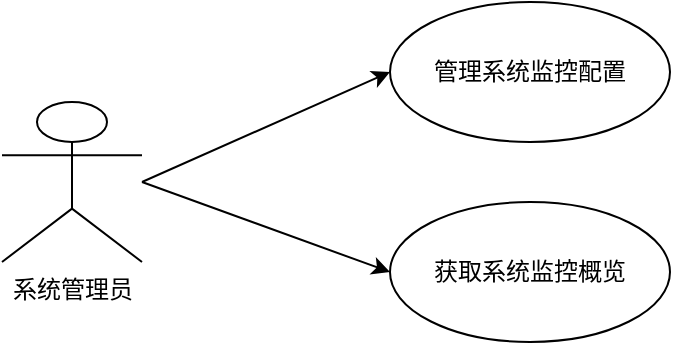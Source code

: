 <mxfile version="24.9.0">
  <diagram name="第 1 页" id="p1XSrHGMPe_0kl-DALOA">
    <mxGraphModel dx="1042" dy="565" grid="1" gridSize="10" guides="1" tooltips="1" connect="1" arrows="1" fold="1" page="1" pageScale="1" pageWidth="827" pageHeight="1169" math="0" shadow="0">
      <root>
        <mxCell id="0" />
        <mxCell id="1" parent="0" />
        <mxCell id="If0LdW7ZxM9_iG3VujUk-2" value="管理系统监控配置" style="ellipse;whiteSpace=wrap;html=1;" vertex="1" parent="1">
          <mxGeometry x="414" y="180" width="140" height="70" as="geometry" />
        </mxCell>
        <mxCell id="If0LdW7ZxM9_iG3VujUk-7" value="获取系统监控概览" style="ellipse;whiteSpace=wrap;html=1;" vertex="1" parent="1">
          <mxGeometry x="414" y="280" width="140" height="70" as="geometry" />
        </mxCell>
        <mxCell id="If0LdW7ZxM9_iG3VujUk-9" value="" style="endArrow=classic;html=1;rounded=0;entryX=0;entryY=0.5;entryDx=0;entryDy=0;" edge="1" parent="1" target="If0LdW7ZxM9_iG3VujUk-7">
          <mxGeometry width="50" height="50" relative="1" as="geometry">
            <mxPoint x="290" y="270" as="sourcePoint" />
            <mxPoint x="400" y="170" as="targetPoint" />
          </mxGeometry>
        </mxCell>
        <mxCell id="If0LdW7ZxM9_iG3VujUk-11" value="系统管理员" style="shape=umlActor;verticalLabelPosition=bottom;verticalAlign=top;html=1;" vertex="1" parent="1">
          <mxGeometry x="220" y="230" width="70" height="80" as="geometry" />
        </mxCell>
        <mxCell id="If0LdW7ZxM9_iG3VujUk-15" value="" style="endArrow=classic;html=1;rounded=0;entryX=0;entryY=0.5;entryDx=0;entryDy=0;" edge="1" parent="1" target="If0LdW7ZxM9_iG3VujUk-2">
          <mxGeometry width="50" height="50" relative="1" as="geometry">
            <mxPoint x="290" y="270" as="sourcePoint" />
            <mxPoint x="340" y="220" as="targetPoint" />
          </mxGeometry>
        </mxCell>
      </root>
    </mxGraphModel>
  </diagram>
</mxfile>
